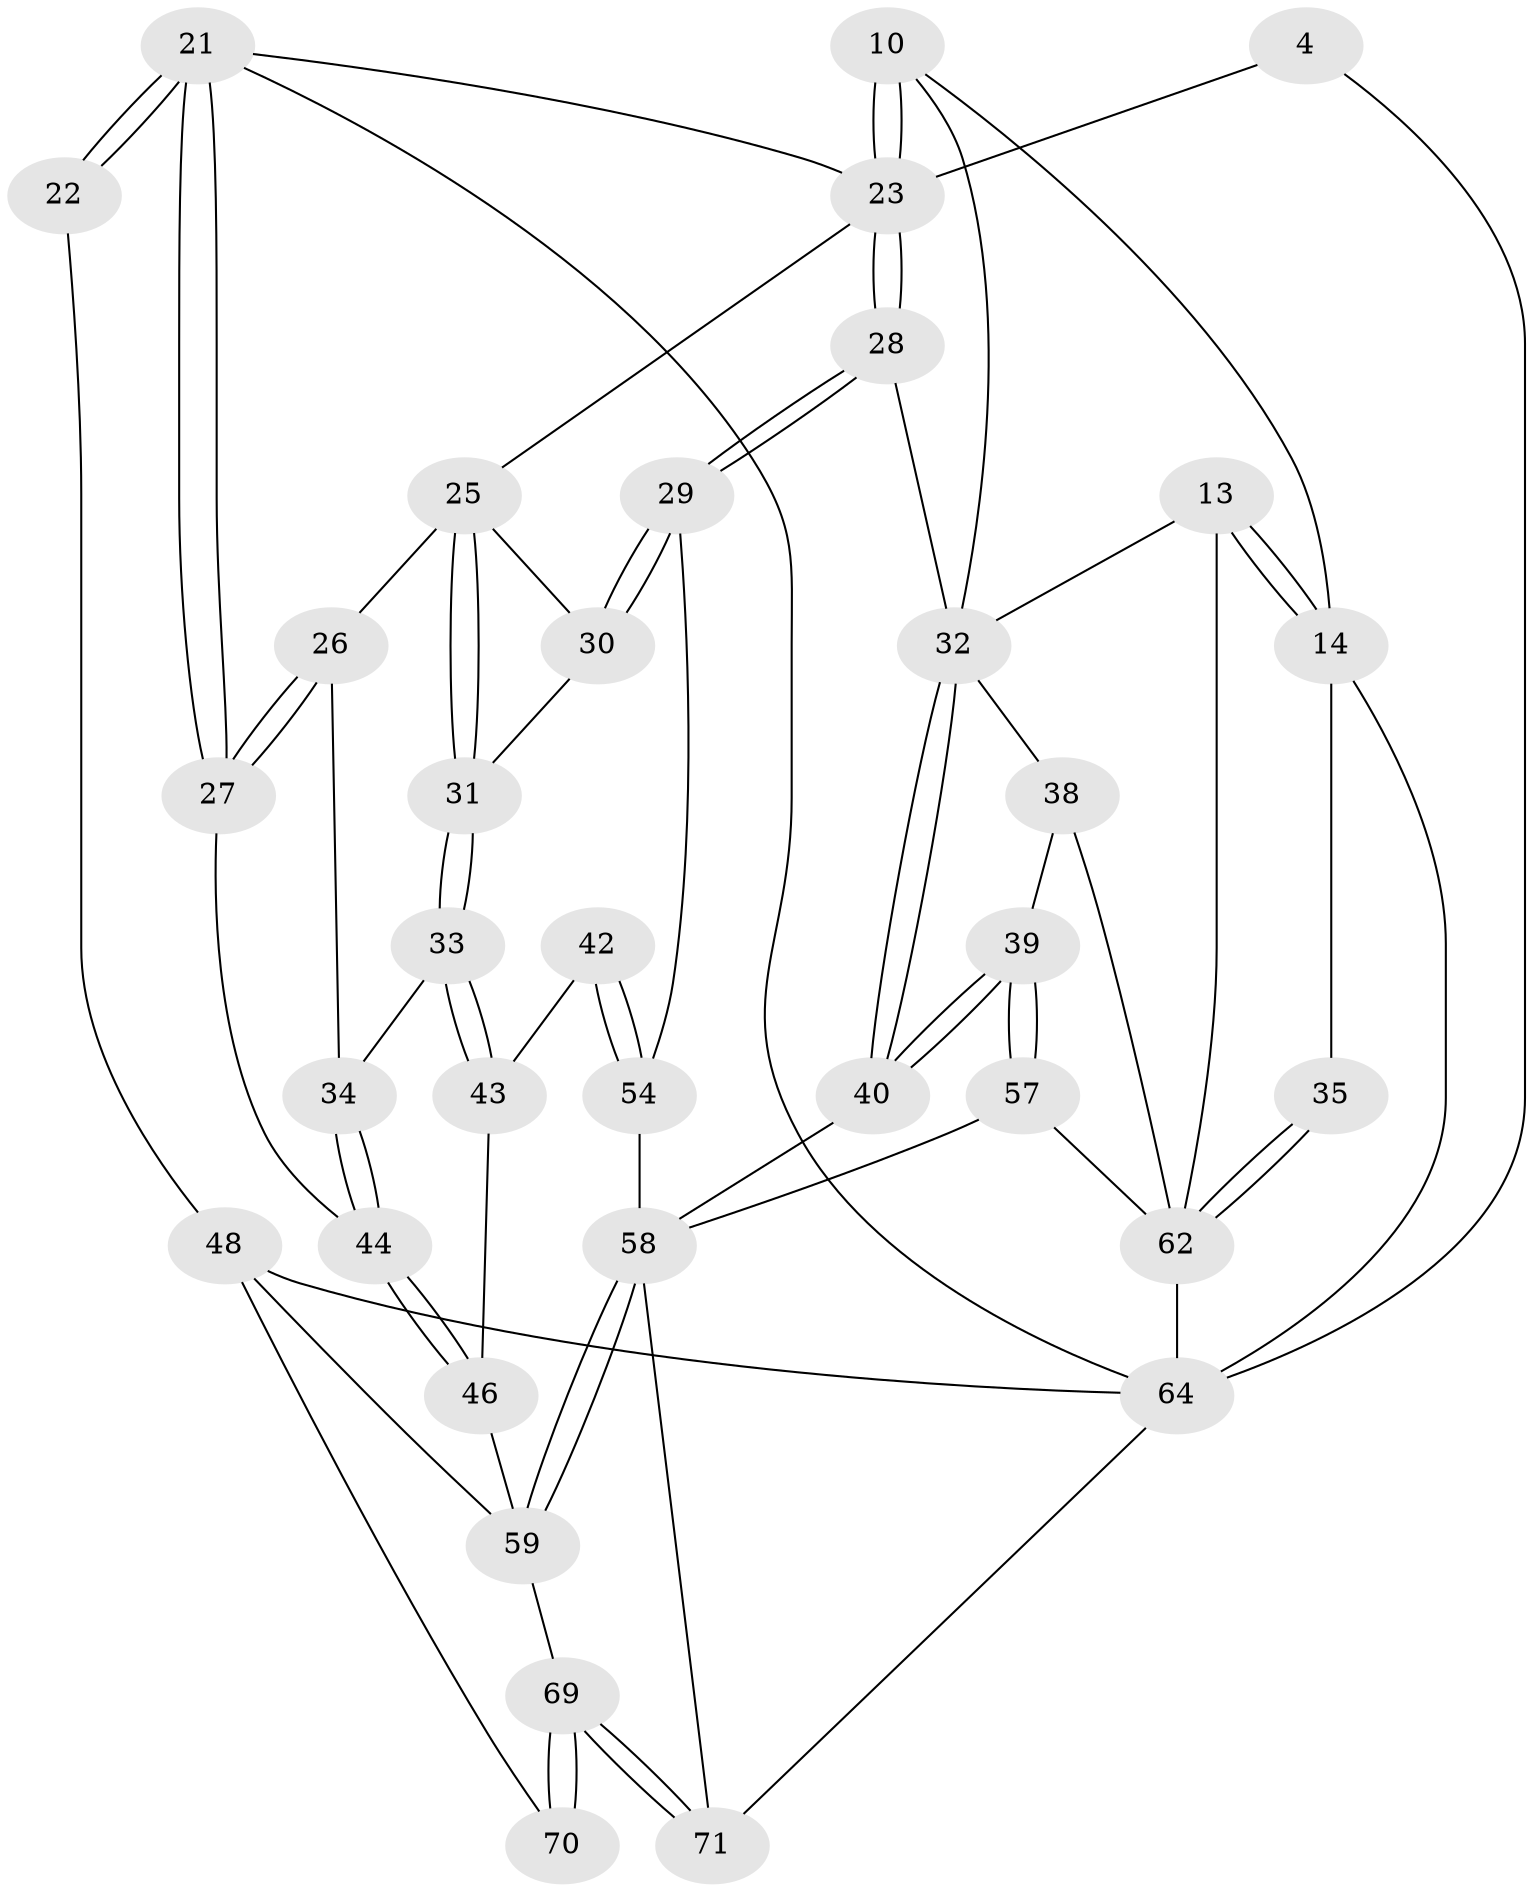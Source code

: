 // original degree distribution, {3: 0.028169014084507043, 4: 0.23943661971830985, 5: 0.5352112676056338, 6: 0.19718309859154928}
// Generated by graph-tools (version 1.1) at 2025/00/03/09/25 05:00:13]
// undirected, 35 vertices, 79 edges
graph export_dot {
graph [start="1"]
  node [color=gray90,style=filled];
  4 [pos="+0.3065693465223086+0"];
  10 [pos="+0.548183510386112+0.18753960848171575",super="+5"];
  13 [pos="+0.9312413453973692+0.13711185241816595",super="+8"];
  14 [pos="+1+0.15081609849886796",super="+2"];
  21 [pos="+0+0.34668690386022144",super="+17+12+11"];
  22 [pos="+0+0.3376771100407271"];
  23 [pos="+0.4113798661607385+0.3657533652977527",super="+15+16+7"];
  25 [pos="+0.24299230451719553+0.3114938932122171",super="+24"];
  26 [pos="+0.16342668640865995+0.34933293806334703"];
  27 [pos="+0+0.37059438223049385"];
  28 [pos="+0.39878989836451884+0.4269295935318719"];
  29 [pos="+0.39169377809781797+0.4340393097302694"];
  30 [pos="+0.33985101815683494+0.40164779946710927"];
  31 [pos="+0.2481309617439172+0.41743059240072894"];
  32 [pos="+0.5878356764879938+0.411116296607689",super="+20"];
  33 [pos="+0.23622543029799276+0.4352269473034806"];
  34 [pos="+0.22201230598882402+0.4356882324410043"];
  35 [pos="+1+0.4769716916886052"];
  38 [pos="+0.7632104504083598+0.5520794286571822",super="+19"];
  39 [pos="+0.6704392989103696+0.5376365511882423"];
  40 [pos="+0.5919014568720241+0.45334303198058584"];
  42 [pos="+0.330470260991526+0.5404360416612735"];
  43 [pos="+0.3017165637088226+0.5414649076764273"];
  44 [pos="+0.12461014990485161+0.47986812844001325"];
  46 [pos="+0.13574414154507408+0.505347431019125",super="+45"];
  48 [pos="+0+0.8075930505128665",super="+47"];
  54 [pos="+0.35355175720034293+0.5689438695848007",super="+51+41"];
  57 [pos="+0.5698642418194079+0.6760965362270859"];
  58 [pos="+0.3492694585100456+0.8010224746952138",super="+56+55+50"];
  59 [pos="+0.19747906635886642+0.6848452886758579",super="+53"];
  62 [pos="+1+0.7012863188490431",super="+61+36"];
  64 [pos="+0.6931571273448669+1",super="+63"];
  69 [pos="+0.16800199438744512+1",super="+67+68"];
  70 [pos="+0.09014884807200806+0.9837229443717587"];
  71 [pos="+0.23598652479275148+1",super="+65+66"];
  4 -- 23;
  4 -- 64;
  10 -- 23 [weight=2];
  10 -- 23;
  10 -- 14;
  10 -- 32;
  13 -- 14 [weight=2];
  13 -- 14;
  13 -- 62;
  13 -- 32;
  14 -- 35;
  14 -- 64 [weight=2];
  21 -- 22 [weight=2];
  21 -- 22;
  21 -- 27;
  21 -- 27;
  21 -- 23 [weight=2];
  21 -- 64;
  22 -- 48;
  23 -- 28;
  23 -- 28;
  23 -- 25;
  25 -- 26;
  25 -- 31;
  25 -- 31;
  25 -- 30;
  26 -- 27;
  26 -- 27;
  26 -- 34;
  27 -- 44;
  28 -- 29;
  28 -- 29;
  28 -- 32;
  29 -- 30;
  29 -- 30;
  29 -- 54;
  30 -- 31;
  31 -- 33;
  31 -- 33;
  32 -- 40;
  32 -- 40;
  32 -- 38;
  33 -- 34;
  33 -- 43;
  33 -- 43;
  34 -- 44;
  34 -- 44;
  35 -- 62 [weight=2];
  35 -- 62;
  38 -- 39;
  38 -- 62 [weight=2];
  39 -- 40;
  39 -- 40;
  39 -- 57;
  39 -- 57;
  40 -- 58;
  42 -- 43;
  42 -- 54 [weight=2];
  42 -- 54;
  43 -- 46;
  44 -- 46;
  44 -- 46;
  46 -- 59 [weight=2];
  48 -- 70;
  48 -- 64;
  48 -- 59;
  54 -- 58 [weight=2];
  57 -- 58;
  57 -- 62;
  58 -- 59;
  58 -- 59;
  58 -- 71;
  59 -- 69;
  62 -- 64 [weight=2];
  64 -- 71 [weight=2];
  69 -- 70 [weight=2];
  69 -- 70;
  69 -- 71 [weight=2];
  69 -- 71;
}
